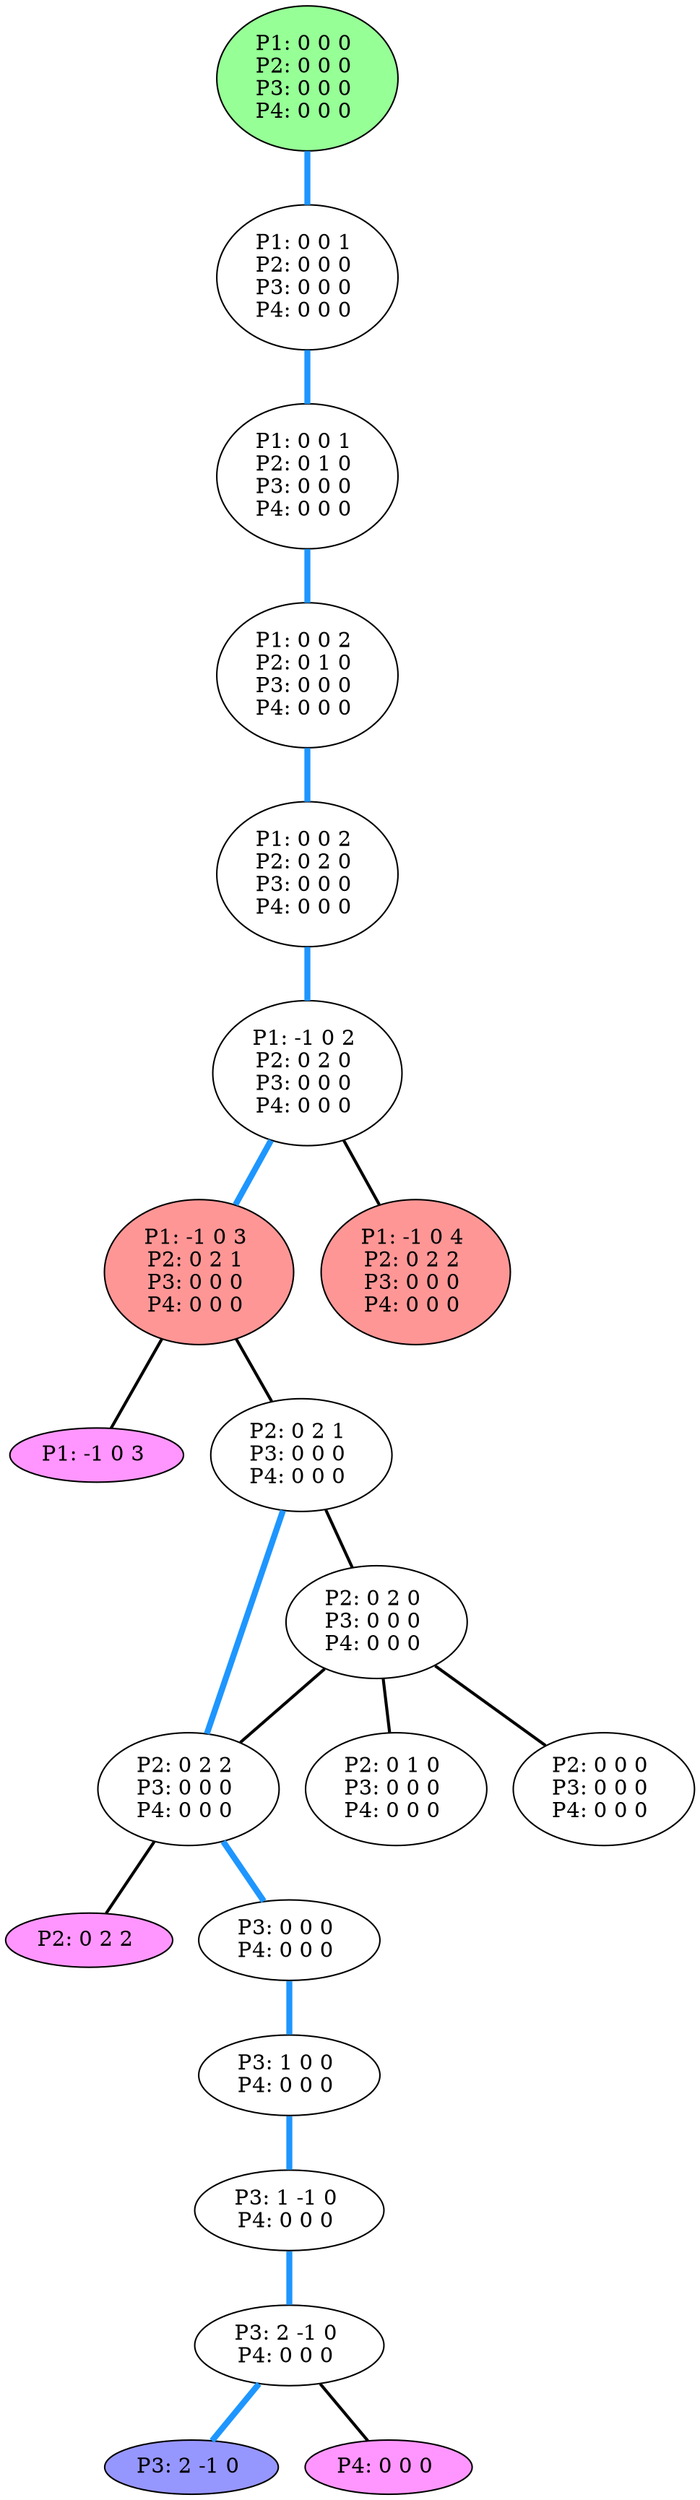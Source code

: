 graph G {
color = "black"
0 [label = "P1: 0 0 0 
P2: 0 0 0 
P3: 0 0 0 
P4: 0 0 0 
",  style="filled", fillcolor = "#96FF96"];
1 [label = "P1: 0 0 1 
P2: 0 0 0 
P3: 0 0 0 
P4: 0 0 0 
"];
2 [label = "P1: 0 0 1 
P2: 0 1 0 
P3: 0 0 0 
P4: 0 0 0 
"];
3 [label = "P1: 0 0 2 
P2: 0 1 0 
P3: 0 0 0 
P4: 0 0 0 
"];
4 [label = "P1: 0 0 2 
P2: 0 2 0 
P3: 0 0 0 
P4: 0 0 0 
"];
5 [label = "P1: -1 0 2 
P2: 0 2 0 
P3: 0 0 0 
P4: 0 0 0 
"];
6 [label = "P1: -1 0 3 
P2: 0 2 1 
P3: 0 0 0 
P4: 0 0 0 
",  style="filled", fillcolor = "#FF9696"];
7 [label = "P1: -1 0 4 
P2: 0 2 2 
P3: 0 0 0 
P4: 0 0 0 
",  style="filled", fillcolor = "#FF9696"];
8 [label = "P1: -1 0 3 
",  style="filled", fillcolor = "#FF96FF"];
9 [label = "P2: 0 2 1 
P3: 0 0 0 
P4: 0 0 0 
"];
10 [label = "P2: 0 2 0 
P3: 0 0 0 
P4: 0 0 0 
"];
11 [label = "P2: 0 2 2 
P3: 0 0 0 
P4: 0 0 0 
"];
12 [label = "P2: 0 1 0 
P3: 0 0 0 
P4: 0 0 0 
"];
13 [label = "P2: 0 0 0 
P3: 0 0 0 
P4: 0 0 0 
"];
14 [label = "P2: 0 2 2 
",  style="filled", fillcolor = "#FF96FF"];
15 [label = "P3: 0 0 0 
P4: 0 0 0 
"];
16 [label = "P3: 1 0 0 
P4: 0 0 0 
"];
17 [label = "P3: 1 -1 0 
P4: 0 0 0 
"];
18 [label = "P3: 2 -1 0 
P4: 0 0 0 
"];
19 [label = "P3: 2 -1 0 
", style="filled", fillcolor = "#9696FF"];
20 [label = "P4: 0 0 0 
",  style="filled", fillcolor = "#FF96FF"];
edge [style=bold];
0 -- 1 [color="#1E96FF", penwidth=4.0];

1 -- 2 [color="#1E96FF", penwidth=4.0];

2 -- 3 [color="#1E96FF", penwidth=4.0];

3 -- 4 [color="#1E96FF", penwidth=4.0];

4 -- 5 [color="#1E96FF", penwidth=4.0];

5 -- 6 [color="#1E96FF", penwidth=4.0];
5 -- 7 [color=black];

6 -- 9 [color=black];
6 -- 8 [color=black];


9 -- 10 [color=black];
9 -- 11 [color="#1E96FF", penwidth=4.0];

10 -- 12 [color=black];
10 -- 13 [color=black];
10 -- 11 [color=black];

11 -- 15 [color="#1E96FF", penwidth=4.0];
11 -- 14 [color=black];



15 -- 16 [color="#1E96FF", penwidth=4.0];

16 -- 17 [color="#1E96FF", penwidth=4.0];

17 -- 18 [color="#1E96FF", penwidth=4.0];

18 -- 20 [color=black];
18 -- 19 [color="#1E96FF", penwidth=4.0];

}
